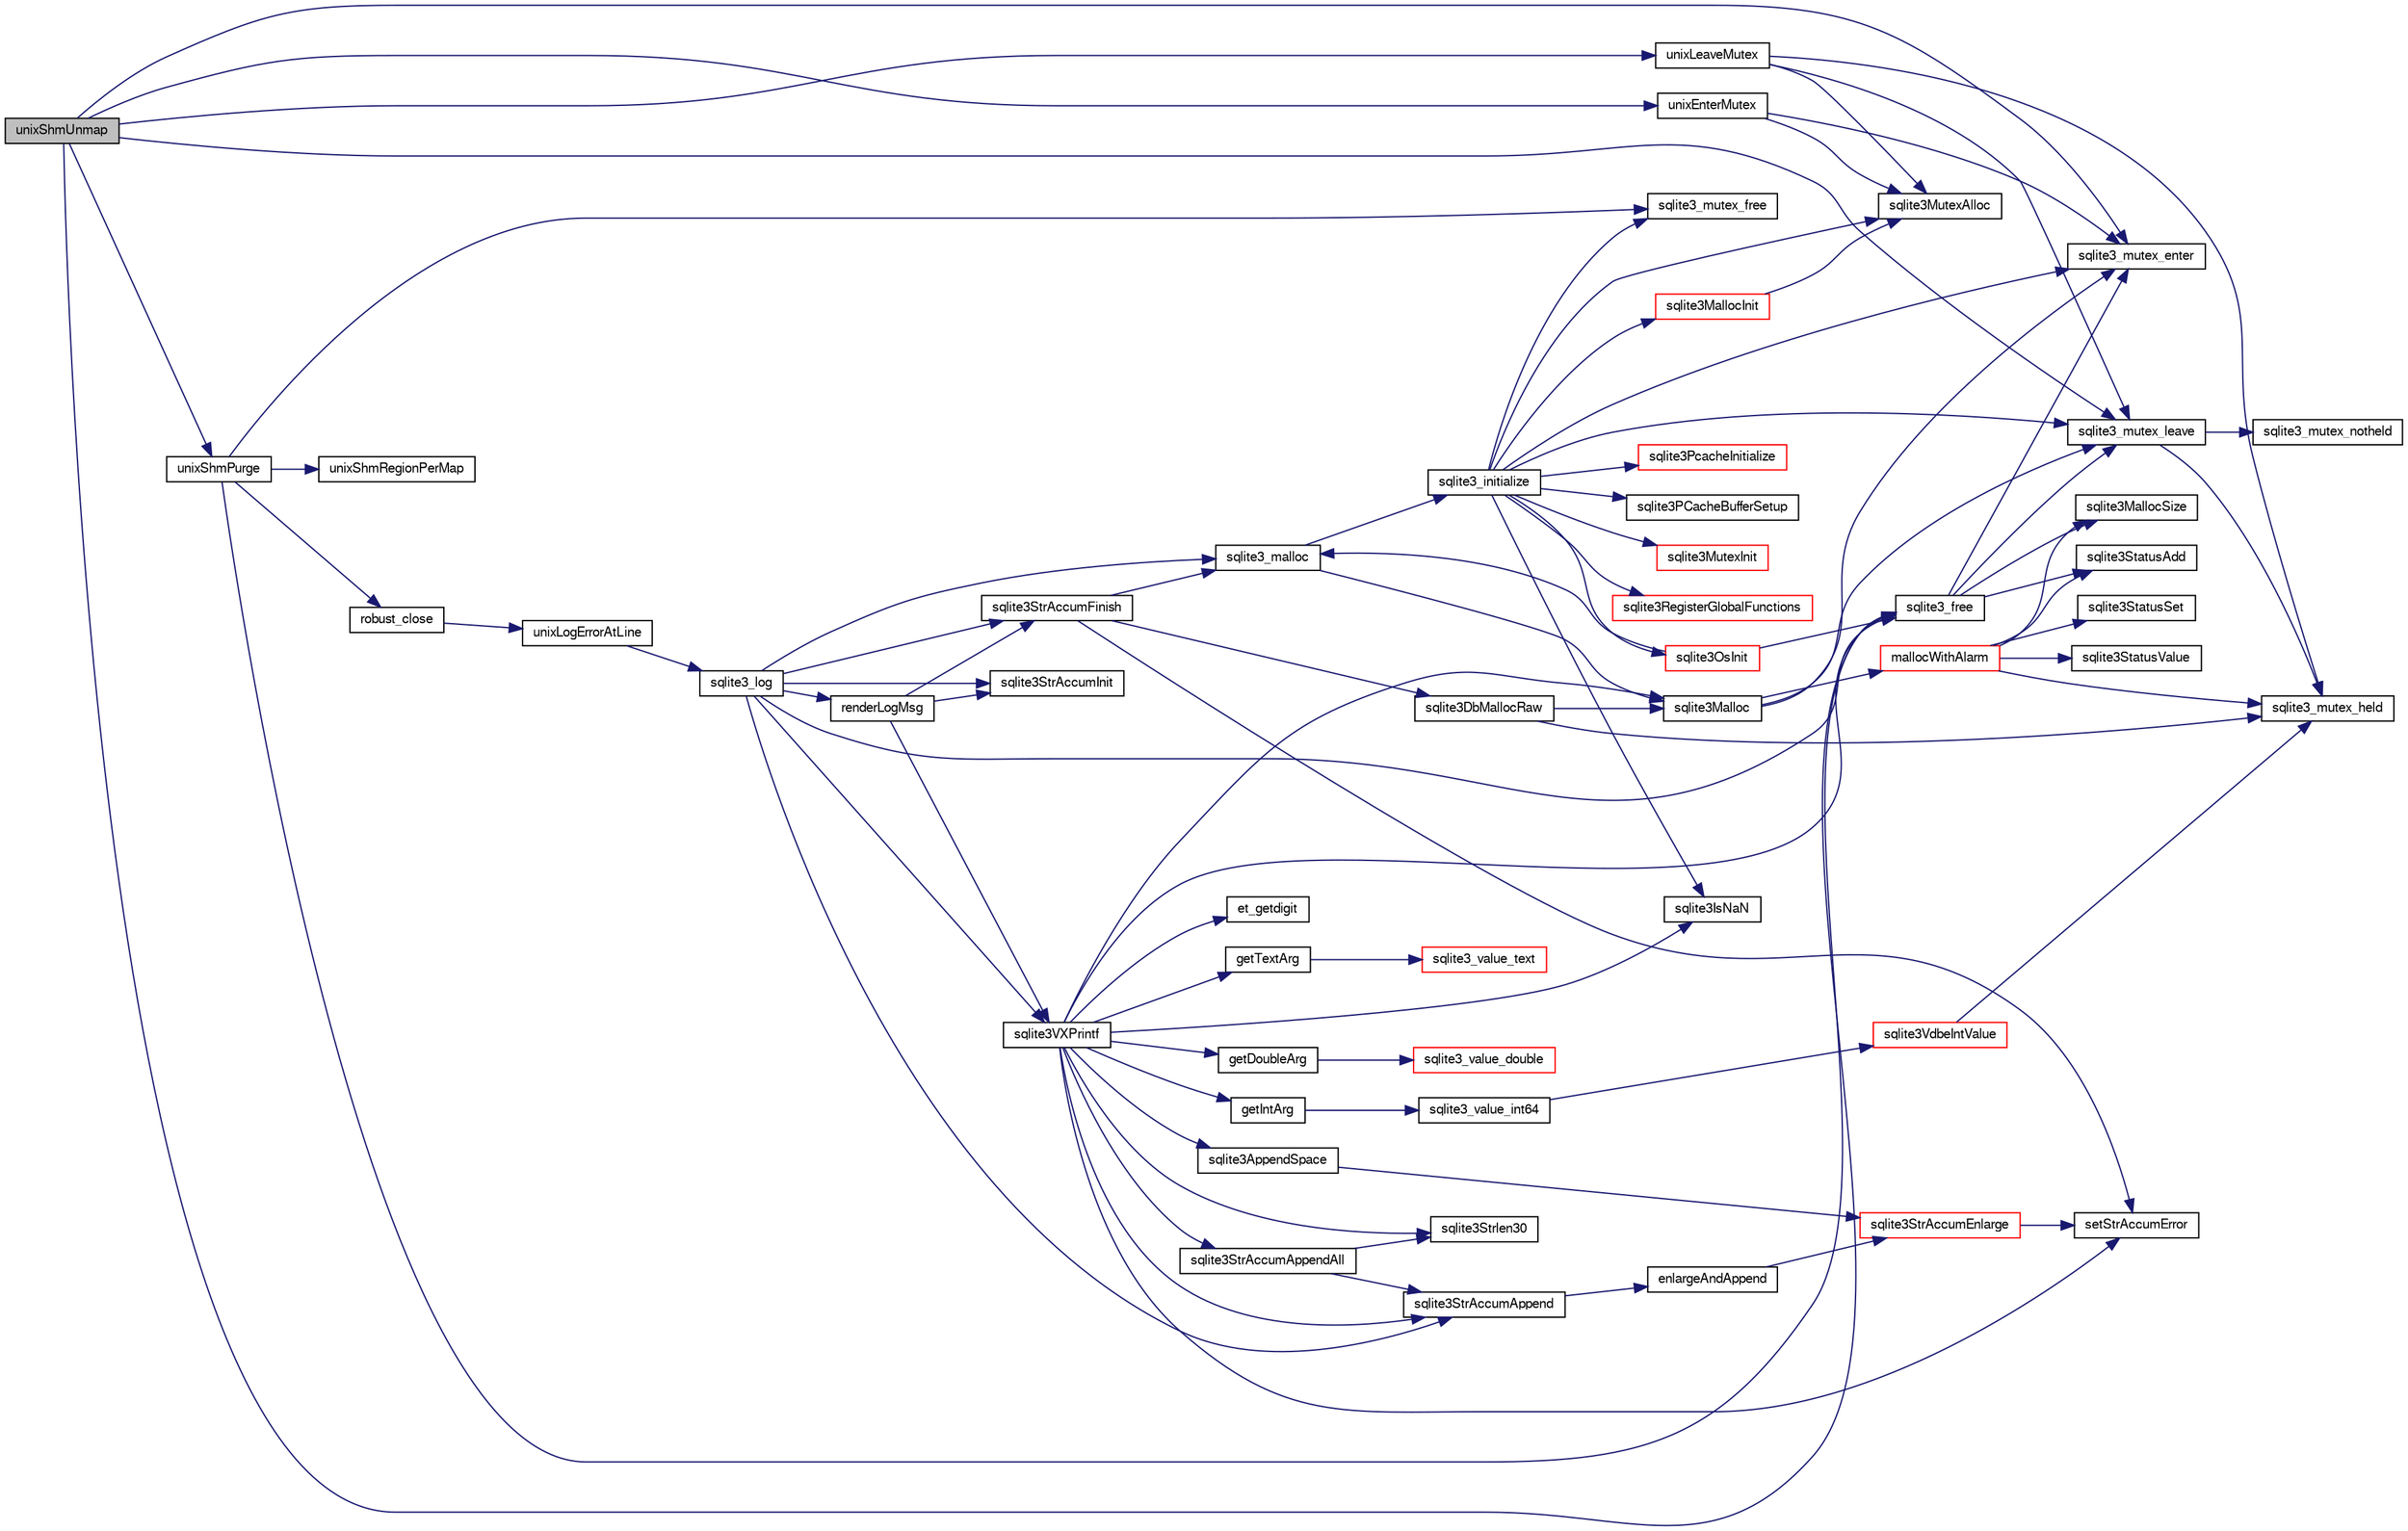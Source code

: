 digraph "unixShmUnmap"
{
  edge [fontname="FreeSans",fontsize="10",labelfontname="FreeSans",labelfontsize="10"];
  node [fontname="FreeSans",fontsize="10",shape=record];
  rankdir="LR";
  Node849602 [label="unixShmUnmap",height=0.2,width=0.4,color="black", fillcolor="grey75", style="filled", fontcolor="black"];
  Node849602 -> Node849603 [color="midnightblue",fontsize="10",style="solid",fontname="FreeSans"];
  Node849603 [label="sqlite3_mutex_enter",height=0.2,width=0.4,color="black", fillcolor="white", style="filled",URL="$sqlite3_8c.html#a1c12cde690bd89f104de5cbad12a6bf5"];
  Node849602 -> Node849604 [color="midnightblue",fontsize="10",style="solid",fontname="FreeSans"];
  Node849604 [label="sqlite3_free",height=0.2,width=0.4,color="black", fillcolor="white", style="filled",URL="$sqlite3_8c.html#a6552349e36a8a691af5487999ab09519"];
  Node849604 -> Node849603 [color="midnightblue",fontsize="10",style="solid",fontname="FreeSans"];
  Node849604 -> Node849605 [color="midnightblue",fontsize="10",style="solid",fontname="FreeSans"];
  Node849605 [label="sqlite3StatusAdd",height=0.2,width=0.4,color="black", fillcolor="white", style="filled",URL="$sqlite3_8c.html#afa029f93586aeab4cc85360905dae9cd"];
  Node849604 -> Node849606 [color="midnightblue",fontsize="10",style="solid",fontname="FreeSans"];
  Node849606 [label="sqlite3MallocSize",height=0.2,width=0.4,color="black", fillcolor="white", style="filled",URL="$sqlite3_8c.html#acf5d2a5f35270bafb050bd2def576955"];
  Node849604 -> Node849607 [color="midnightblue",fontsize="10",style="solid",fontname="FreeSans"];
  Node849607 [label="sqlite3_mutex_leave",height=0.2,width=0.4,color="black", fillcolor="white", style="filled",URL="$sqlite3_8c.html#a5838d235601dbd3c1fa993555c6bcc93"];
  Node849607 -> Node849608 [color="midnightblue",fontsize="10",style="solid",fontname="FreeSans"];
  Node849608 [label="sqlite3_mutex_held",height=0.2,width=0.4,color="black", fillcolor="white", style="filled",URL="$sqlite3_8c.html#acf77da68932b6bc163c5e68547ecc3e7"];
  Node849607 -> Node849609 [color="midnightblue",fontsize="10",style="solid",fontname="FreeSans"];
  Node849609 [label="sqlite3_mutex_notheld",height=0.2,width=0.4,color="black", fillcolor="white", style="filled",URL="$sqlite3_8c.html#a83967c837c1c000d3b5adcfaa688f5dc"];
  Node849602 -> Node849607 [color="midnightblue",fontsize="10",style="solid",fontname="FreeSans"];
  Node849602 -> Node849610 [color="midnightblue",fontsize="10",style="solid",fontname="FreeSans"];
  Node849610 [label="unixEnterMutex",height=0.2,width=0.4,color="black", fillcolor="white", style="filled",URL="$sqlite3_8c.html#acd88d7bdc7f79108edc83ac379d3181f"];
  Node849610 -> Node849603 [color="midnightblue",fontsize="10",style="solid",fontname="FreeSans"];
  Node849610 -> Node849611 [color="midnightblue",fontsize="10",style="solid",fontname="FreeSans"];
  Node849611 [label="sqlite3MutexAlloc",height=0.2,width=0.4,color="black", fillcolor="white", style="filled",URL="$sqlite3_8c.html#a0e3f432ee581f6876b590e7ad7e84e19"];
  Node849602 -> Node849612 [color="midnightblue",fontsize="10",style="solid",fontname="FreeSans"];
  Node849612 [label="unixShmPurge",height=0.2,width=0.4,color="black", fillcolor="white", style="filled",URL="$sqlite3_8c.html#a89b00f37b59738ab669aa66f70f5962b"];
  Node849612 -> Node849613 [color="midnightblue",fontsize="10",style="solid",fontname="FreeSans"];
  Node849613 [label="unixShmRegionPerMap",height=0.2,width=0.4,color="black", fillcolor="white", style="filled",URL="$sqlite3_8c.html#af89604ce92869f2e6c771bf2b8bbbf2d"];
  Node849612 -> Node849614 [color="midnightblue",fontsize="10",style="solid",fontname="FreeSans"];
  Node849614 [label="sqlite3_mutex_free",height=0.2,width=0.4,color="black", fillcolor="white", style="filled",URL="$sqlite3_8c.html#a2db2e72e08f6873afa9c61b0ec726fec"];
  Node849612 -> Node849604 [color="midnightblue",fontsize="10",style="solid",fontname="FreeSans"];
  Node849612 -> Node849615 [color="midnightblue",fontsize="10",style="solid",fontname="FreeSans"];
  Node849615 [label="robust_close",height=0.2,width=0.4,color="black", fillcolor="white", style="filled",URL="$sqlite3_8c.html#abc25d22670649c241bee8c46921988ab"];
  Node849615 -> Node849616 [color="midnightblue",fontsize="10",style="solid",fontname="FreeSans"];
  Node849616 [label="unixLogErrorAtLine",height=0.2,width=0.4,color="black", fillcolor="white", style="filled",URL="$sqlite3_8c.html#a23b4a35445d08fc62ef2d5c3d56c1640"];
  Node849616 -> Node849617 [color="midnightblue",fontsize="10",style="solid",fontname="FreeSans"];
  Node849617 [label="sqlite3_log",height=0.2,width=0.4,color="black", fillcolor="white", style="filled",URL="$sqlite3_8c.html#a298c9699bf9c143662c6b1fec4b2dc3b"];
  Node849617 -> Node849618 [color="midnightblue",fontsize="10",style="solid",fontname="FreeSans"];
  Node849618 [label="renderLogMsg",height=0.2,width=0.4,color="black", fillcolor="white", style="filled",URL="$sqlite3_8c.html#a7a02b43ce0a27bb52085c7f446d115af"];
  Node849618 -> Node849619 [color="midnightblue",fontsize="10",style="solid",fontname="FreeSans"];
  Node849619 [label="sqlite3StrAccumInit",height=0.2,width=0.4,color="black", fillcolor="white", style="filled",URL="$sqlite3_8c.html#aabf95e113b9d54d519cd15a56215f560"];
  Node849618 -> Node849620 [color="midnightblue",fontsize="10",style="solid",fontname="FreeSans"];
  Node849620 [label="sqlite3VXPrintf",height=0.2,width=0.4,color="black", fillcolor="white", style="filled",URL="$sqlite3_8c.html#a63c25806c9bd4a2b76f9a0eb232c6bde"];
  Node849620 -> Node849621 [color="midnightblue",fontsize="10",style="solid",fontname="FreeSans"];
  Node849621 [label="sqlite3StrAccumAppend",height=0.2,width=0.4,color="black", fillcolor="white", style="filled",URL="$sqlite3_8c.html#a56664fa33def33c5a5245b623441d5e0"];
  Node849621 -> Node849622 [color="midnightblue",fontsize="10",style="solid",fontname="FreeSans"];
  Node849622 [label="enlargeAndAppend",height=0.2,width=0.4,color="black", fillcolor="white", style="filled",URL="$sqlite3_8c.html#a25b21e61dc0883d849890eaa8a18088a"];
  Node849622 -> Node849623 [color="midnightblue",fontsize="10",style="solid",fontname="FreeSans"];
  Node849623 [label="sqlite3StrAccumEnlarge",height=0.2,width=0.4,color="red", fillcolor="white", style="filled",URL="$sqlite3_8c.html#a38976500a97c69d65086eeccca82dd96"];
  Node849623 -> Node849624 [color="midnightblue",fontsize="10",style="solid",fontname="FreeSans"];
  Node849624 [label="setStrAccumError",height=0.2,width=0.4,color="black", fillcolor="white", style="filled",URL="$sqlite3_8c.html#a3dc479a1fc8ba1ab8edfe51f8a0b102c"];
  Node849620 -> Node849884 [color="midnightblue",fontsize="10",style="solid",fontname="FreeSans"];
  Node849884 [label="getIntArg",height=0.2,width=0.4,color="black", fillcolor="white", style="filled",URL="$sqlite3_8c.html#abff258963dbd9205fb299851a64c67be"];
  Node849884 -> Node849769 [color="midnightblue",fontsize="10",style="solid",fontname="FreeSans"];
  Node849769 [label="sqlite3_value_int64",height=0.2,width=0.4,color="black", fillcolor="white", style="filled",URL="$sqlite3_8c.html#ab38d8627f4750672e72712df0b709e0d"];
  Node849769 -> Node849757 [color="midnightblue",fontsize="10",style="solid",fontname="FreeSans"];
  Node849757 [label="sqlite3VdbeIntValue",height=0.2,width=0.4,color="red", fillcolor="white", style="filled",URL="$sqlite3_8c.html#a3dc28e3bfdbecf81633c3697a3aacd45"];
  Node849757 -> Node849608 [color="midnightblue",fontsize="10",style="solid",fontname="FreeSans"];
  Node849620 -> Node849632 [color="midnightblue",fontsize="10",style="solid",fontname="FreeSans"];
  Node849632 [label="sqlite3Malloc",height=0.2,width=0.4,color="black", fillcolor="white", style="filled",URL="$sqlite3_8c.html#a361a2eaa846b1885f123abe46f5d8b2b"];
  Node849632 -> Node849603 [color="midnightblue",fontsize="10",style="solid",fontname="FreeSans"];
  Node849632 -> Node849633 [color="midnightblue",fontsize="10",style="solid",fontname="FreeSans"];
  Node849633 [label="mallocWithAlarm",height=0.2,width=0.4,color="red", fillcolor="white", style="filled",URL="$sqlite3_8c.html#ab070d5cf8e48ec8a6a43cf025d48598b"];
  Node849633 -> Node849608 [color="midnightblue",fontsize="10",style="solid",fontname="FreeSans"];
  Node849633 -> Node849634 [color="midnightblue",fontsize="10",style="solid",fontname="FreeSans"];
  Node849634 [label="sqlite3StatusSet",height=0.2,width=0.4,color="black", fillcolor="white", style="filled",URL="$sqlite3_8c.html#afec7586c01fcb5ea17dc9d7725a589d9"];
  Node849633 -> Node849635 [color="midnightblue",fontsize="10",style="solid",fontname="FreeSans"];
  Node849635 [label="sqlite3StatusValue",height=0.2,width=0.4,color="black", fillcolor="white", style="filled",URL="$sqlite3_8c.html#a30b8ac296c6e200c1fa57708d52c6ef6"];
  Node849633 -> Node849606 [color="midnightblue",fontsize="10",style="solid",fontname="FreeSans"];
  Node849633 -> Node849605 [color="midnightblue",fontsize="10",style="solid",fontname="FreeSans"];
  Node849632 -> Node849607 [color="midnightblue",fontsize="10",style="solid",fontname="FreeSans"];
  Node849620 -> Node849624 [color="midnightblue",fontsize="10",style="solid",fontname="FreeSans"];
  Node849620 -> Node849885 [color="midnightblue",fontsize="10",style="solid",fontname="FreeSans"];
  Node849885 [label="getDoubleArg",height=0.2,width=0.4,color="black", fillcolor="white", style="filled",URL="$sqlite3_8c.html#a1cf25120072c85bd261983b24c12c3d9"];
  Node849885 -> Node849773 [color="midnightblue",fontsize="10",style="solid",fontname="FreeSans"];
  Node849773 [label="sqlite3_value_double",height=0.2,width=0.4,color="red", fillcolor="white", style="filled",URL="$sqlite3_8c.html#a3e50c1a2dd484a8b6911c9d163816b88"];
  Node849620 -> Node849778 [color="midnightblue",fontsize="10",style="solid",fontname="FreeSans"];
  Node849778 [label="sqlite3IsNaN",height=0.2,width=0.4,color="black", fillcolor="white", style="filled",URL="$sqlite3_8c.html#aed4d78203877c3486765ccbc7feebb50"];
  Node849620 -> Node849694 [color="midnightblue",fontsize="10",style="solid",fontname="FreeSans"];
  Node849694 [label="sqlite3Strlen30",height=0.2,width=0.4,color="black", fillcolor="white", style="filled",URL="$sqlite3_8c.html#a3dcd80ba41f1a308193dee74857b62a7"];
  Node849620 -> Node849886 [color="midnightblue",fontsize="10",style="solid",fontname="FreeSans"];
  Node849886 [label="et_getdigit",height=0.2,width=0.4,color="black", fillcolor="white", style="filled",URL="$sqlite3_8c.html#a40c5a308749ad07cc2397a53e081bff0"];
  Node849620 -> Node849887 [color="midnightblue",fontsize="10",style="solid",fontname="FreeSans"];
  Node849887 [label="getTextArg",height=0.2,width=0.4,color="black", fillcolor="white", style="filled",URL="$sqlite3_8c.html#afbb41850423ef20071cefaab0431e04d"];
  Node849887 -> Node849700 [color="midnightblue",fontsize="10",style="solid",fontname="FreeSans"];
  Node849700 [label="sqlite3_value_text",height=0.2,width=0.4,color="red", fillcolor="white", style="filled",URL="$sqlite3_8c.html#aef2ace3239e6dd59c74110faa70f8171"];
  Node849620 -> Node849888 [color="midnightblue",fontsize="10",style="solid",fontname="FreeSans"];
  Node849888 [label="sqlite3StrAccumAppendAll",height=0.2,width=0.4,color="black", fillcolor="white", style="filled",URL="$sqlite3_8c.html#acaf8f3e4f99a3c3a4a77e9c987547289"];
  Node849888 -> Node849621 [color="midnightblue",fontsize="10",style="solid",fontname="FreeSans"];
  Node849888 -> Node849694 [color="midnightblue",fontsize="10",style="solid",fontname="FreeSans"];
  Node849620 -> Node849889 [color="midnightblue",fontsize="10",style="solid",fontname="FreeSans"];
  Node849889 [label="sqlite3AppendSpace",height=0.2,width=0.4,color="black", fillcolor="white", style="filled",URL="$sqlite3_8c.html#aefd38a5afc0020d4a93855c3ee7c63a8"];
  Node849889 -> Node849623 [color="midnightblue",fontsize="10",style="solid",fontname="FreeSans"];
  Node849620 -> Node849604 [color="midnightblue",fontsize="10",style="solid",fontname="FreeSans"];
  Node849618 -> Node849721 [color="midnightblue",fontsize="10",style="solid",fontname="FreeSans"];
  Node849721 [label="sqlite3StrAccumFinish",height=0.2,width=0.4,color="black", fillcolor="white", style="filled",URL="$sqlite3_8c.html#adb7f26b10ac1b847db6f000ef4c2e2ba"];
  Node849721 -> Node849631 [color="midnightblue",fontsize="10",style="solid",fontname="FreeSans"];
  Node849631 [label="sqlite3DbMallocRaw",height=0.2,width=0.4,color="black", fillcolor="white", style="filled",URL="$sqlite3_8c.html#abbe8be0cf7175e11ddc3e2218fad924e"];
  Node849631 -> Node849608 [color="midnightblue",fontsize="10",style="solid",fontname="FreeSans"];
  Node849631 -> Node849632 [color="midnightblue",fontsize="10",style="solid",fontname="FreeSans"];
  Node849721 -> Node849696 [color="midnightblue",fontsize="10",style="solid",fontname="FreeSans"];
  Node849696 [label="sqlite3_malloc",height=0.2,width=0.4,color="black", fillcolor="white", style="filled",URL="$sqlite3_8c.html#ac79dba55fc32b6a840cf5a9769bce7cd"];
  Node849696 -> Node849638 [color="midnightblue",fontsize="10",style="solid",fontname="FreeSans"];
  Node849638 [label="sqlite3_initialize",height=0.2,width=0.4,color="black", fillcolor="white", style="filled",URL="$sqlite3_8c.html#ab0c0ee2d5d4cf8b28e9572296a8861df"];
  Node849638 -> Node849639 [color="midnightblue",fontsize="10",style="solid",fontname="FreeSans"];
  Node849639 [label="sqlite3MutexInit",height=0.2,width=0.4,color="red", fillcolor="white", style="filled",URL="$sqlite3_8c.html#a7906afcdd1cdb3d0007eb932398a1158"];
  Node849638 -> Node849611 [color="midnightblue",fontsize="10",style="solid",fontname="FreeSans"];
  Node849638 -> Node849603 [color="midnightblue",fontsize="10",style="solid",fontname="FreeSans"];
  Node849638 -> Node849657 [color="midnightblue",fontsize="10",style="solid",fontname="FreeSans"];
  Node849657 [label="sqlite3MallocInit",height=0.2,width=0.4,color="red", fillcolor="white", style="filled",URL="$sqlite3_8c.html#a9e06f9e7cad0d83ce80ab493c9533552"];
  Node849657 -> Node849611 [color="midnightblue",fontsize="10",style="solid",fontname="FreeSans"];
  Node849638 -> Node849607 [color="midnightblue",fontsize="10",style="solid",fontname="FreeSans"];
  Node849638 -> Node849697 [color="midnightblue",fontsize="10",style="solid",fontname="FreeSans"];
  Node849697 [label="sqlite3RegisterGlobalFunctions",height=0.2,width=0.4,color="red", fillcolor="white", style="filled",URL="$sqlite3_8c.html#a9f75bd111010f29e1b8d74344473c4ec"];
  Node849638 -> Node849878 [color="midnightblue",fontsize="10",style="solid",fontname="FreeSans"];
  Node849878 [label="sqlite3PcacheInitialize",height=0.2,width=0.4,color="red", fillcolor="white", style="filled",URL="$sqlite3_8c.html#a2902c61ddc88bea002c4d69fe4052b1f"];
  Node849638 -> Node849879 [color="midnightblue",fontsize="10",style="solid",fontname="FreeSans"];
  Node849879 [label="sqlite3OsInit",height=0.2,width=0.4,color="red", fillcolor="white", style="filled",URL="$sqlite3_8c.html#afeaa886fe1ca086a30fd278b1d069762"];
  Node849879 -> Node849696 [color="midnightblue",fontsize="10",style="solid",fontname="FreeSans"];
  Node849879 -> Node849604 [color="midnightblue",fontsize="10",style="solid",fontname="FreeSans"];
  Node849638 -> Node849883 [color="midnightblue",fontsize="10",style="solid",fontname="FreeSans"];
  Node849883 [label="sqlite3PCacheBufferSetup",height=0.2,width=0.4,color="black", fillcolor="white", style="filled",URL="$sqlite3_8c.html#ad18a1eebefdfbc4254f473f7b0101937"];
  Node849638 -> Node849614 [color="midnightblue",fontsize="10",style="solid",fontname="FreeSans"];
  Node849638 -> Node849778 [color="midnightblue",fontsize="10",style="solid",fontname="FreeSans"];
  Node849696 -> Node849632 [color="midnightblue",fontsize="10",style="solid",fontname="FreeSans"];
  Node849721 -> Node849624 [color="midnightblue",fontsize="10",style="solid",fontname="FreeSans"];
  Node849617 -> Node849619 [color="midnightblue",fontsize="10",style="solid",fontname="FreeSans"];
  Node849617 -> Node849620 [color="midnightblue",fontsize="10",style="solid",fontname="FreeSans"];
  Node849617 -> Node849721 [color="midnightblue",fontsize="10",style="solid",fontname="FreeSans"];
  Node849617 -> Node849696 [color="midnightblue",fontsize="10",style="solid",fontname="FreeSans"];
  Node849617 -> Node849604 [color="midnightblue",fontsize="10",style="solid",fontname="FreeSans"];
  Node849617 -> Node849621 [color="midnightblue",fontsize="10",style="solid",fontname="FreeSans"];
  Node849602 -> Node849890 [color="midnightblue",fontsize="10",style="solid",fontname="FreeSans"];
  Node849890 [label="unixLeaveMutex",height=0.2,width=0.4,color="black", fillcolor="white", style="filled",URL="$sqlite3_8c.html#acd189e7befeaa8d370808bcb6c22f339"];
  Node849890 -> Node849607 [color="midnightblue",fontsize="10",style="solid",fontname="FreeSans"];
  Node849890 -> Node849611 [color="midnightblue",fontsize="10",style="solid",fontname="FreeSans"];
  Node849890 -> Node849608 [color="midnightblue",fontsize="10",style="solid",fontname="FreeSans"];
}
